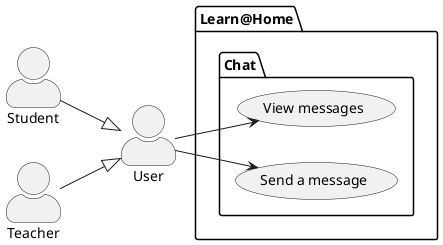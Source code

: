 @startuml Chat

skinparam actorStyle awesome
left to right direction

actor "User" as user
actor "Student" as student
actor "Teacher" as teacher

package Learn@Home {
    package Chat {
        usecase "View messages" as view_messages
        usecase "Send a message" as send_a_message
    }
}

teacher --|> user
student --|> user

user --> view_messages
user --> send_a_message

@enduml